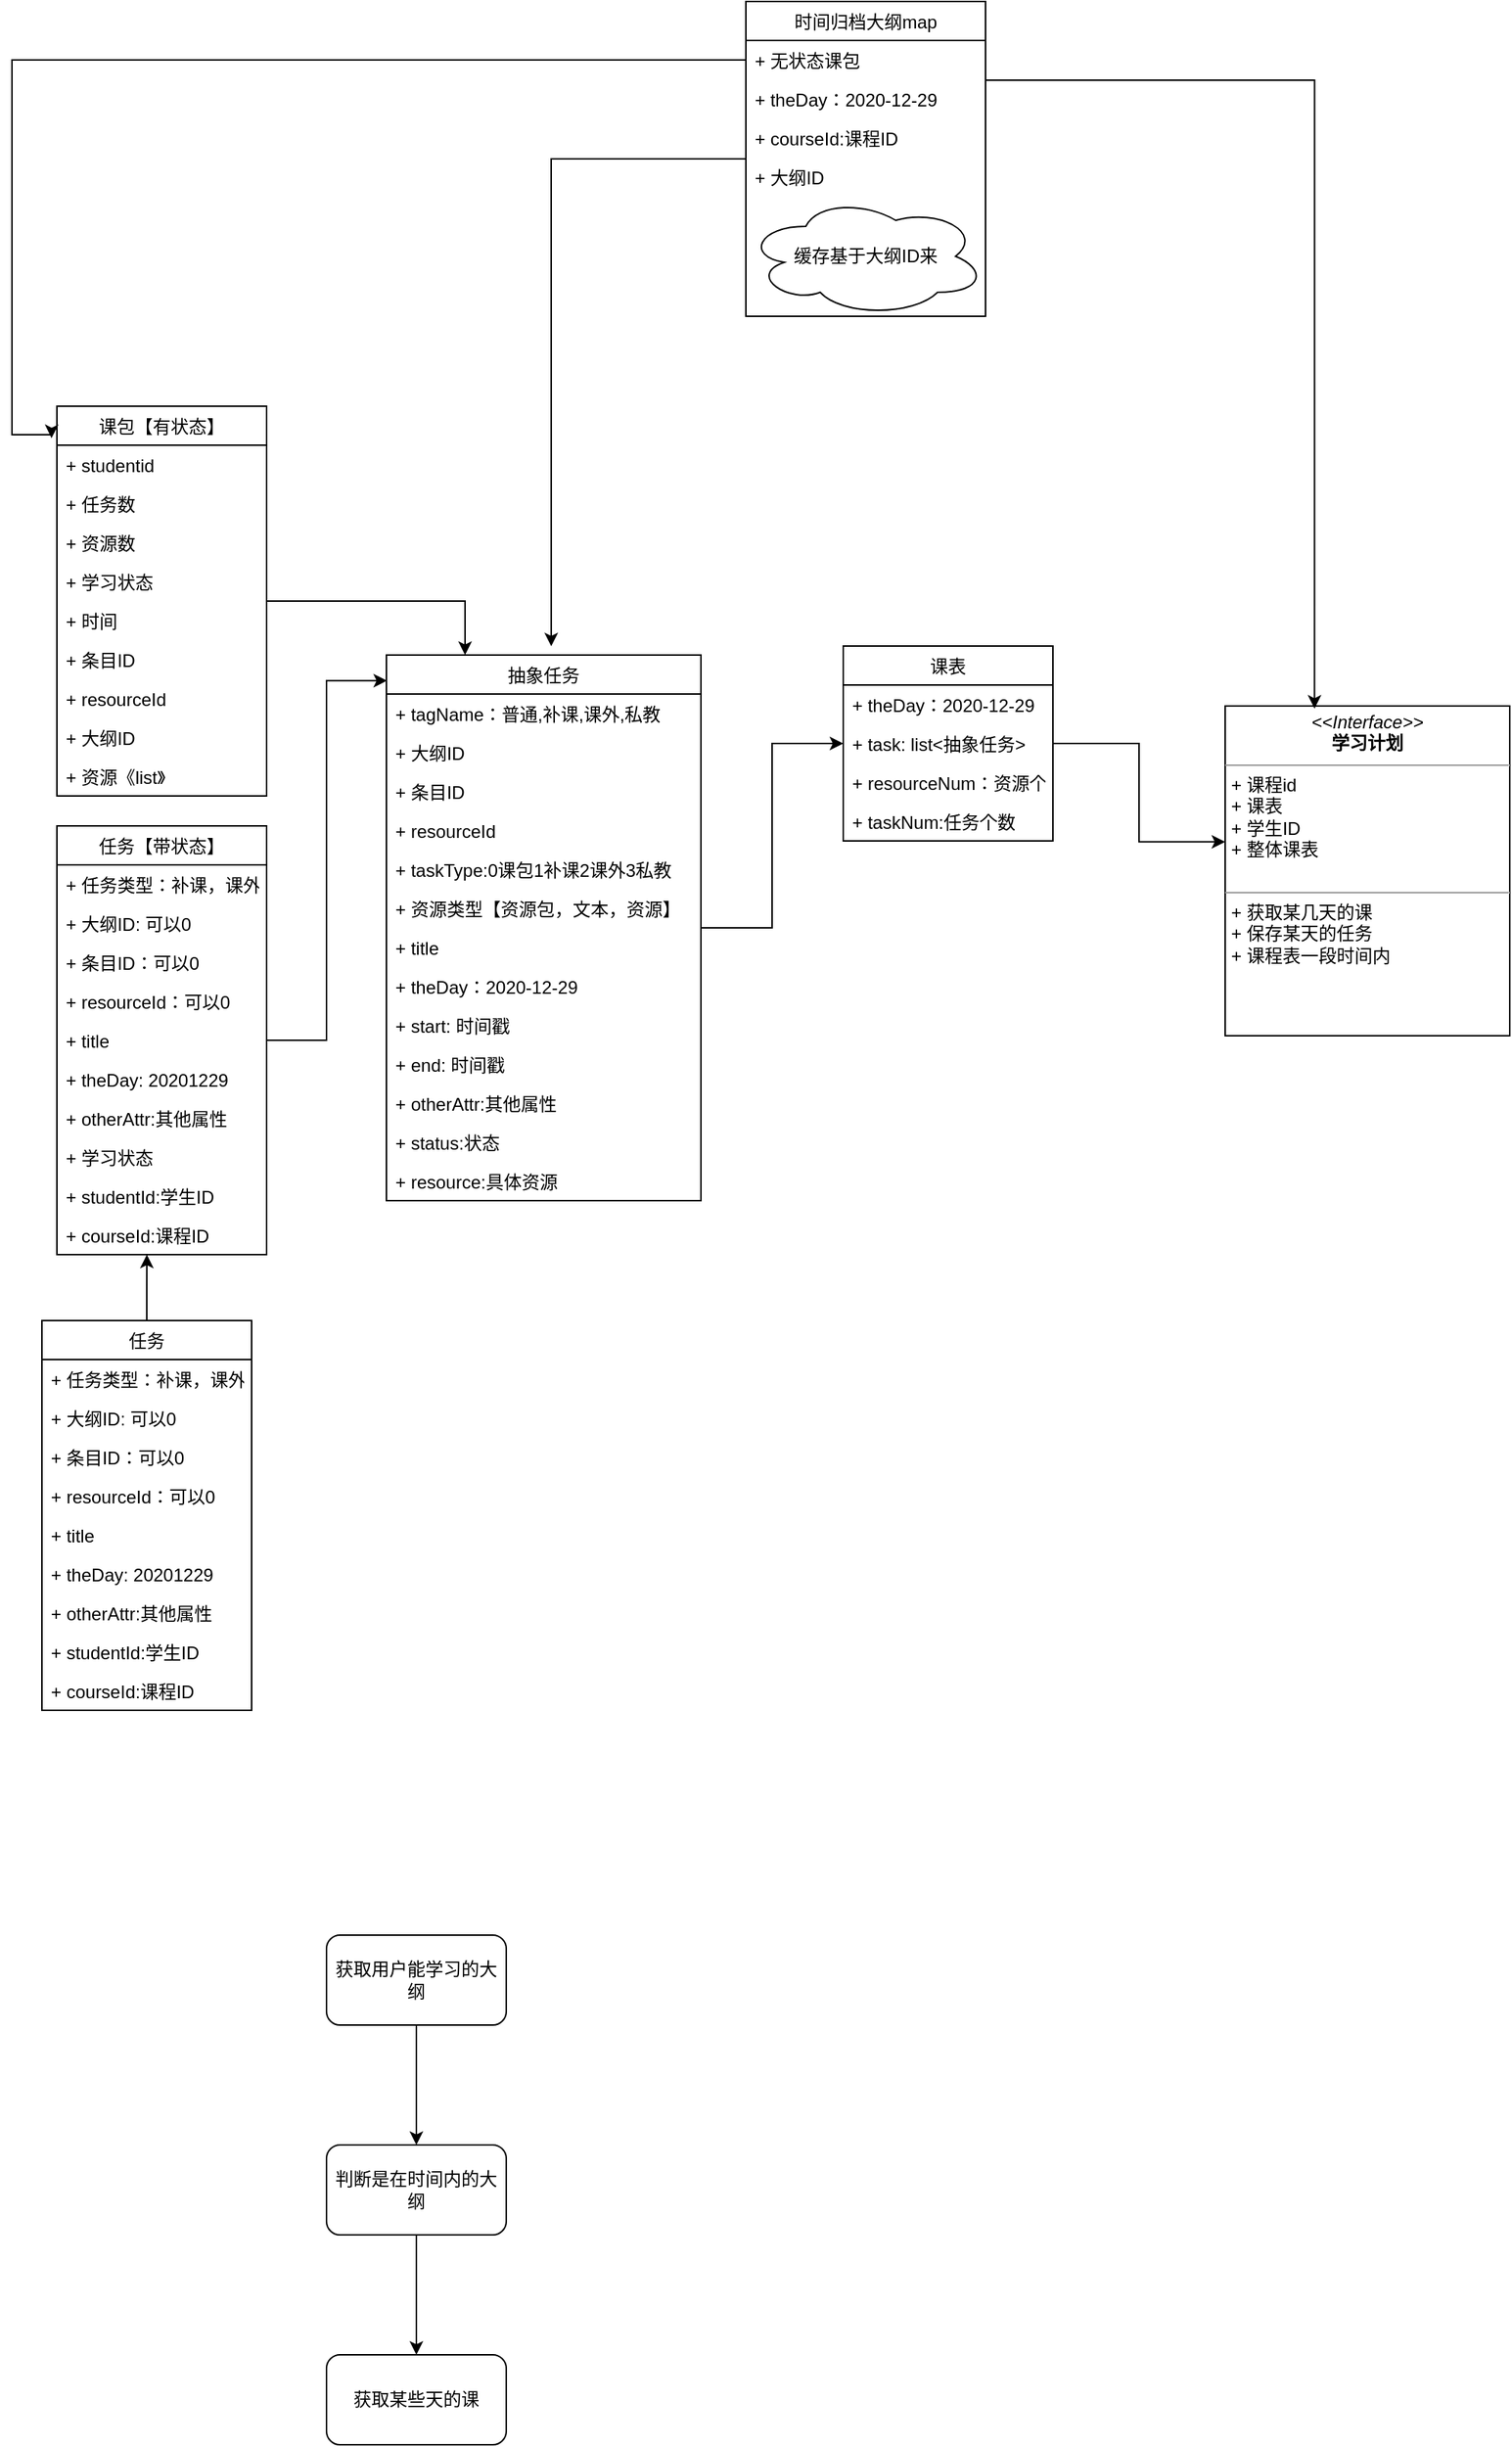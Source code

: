 <mxfile version="14.1.2" type="github">
  <diagram id="xe28xnixo2NTm2ffLTH5" name="Page-1">
    <mxGraphModel dx="2012" dy="635" grid="1" gridSize="10" guides="1" tooltips="1" connect="1" arrows="1" fold="1" page="1" pageScale="1" pageWidth="827" pageHeight="1169" math="0" shadow="0">
      <root>
        <mxCell id="0" />
        <mxCell id="1" parent="0" />
        <mxCell id="jewvl0w6D_q5FNkcWG2r-2" value="&lt;p style=&quot;margin: 0px ; margin-top: 4px ; text-align: center&quot;&gt;&lt;i&gt;&amp;lt;&amp;lt;Interface&amp;gt;&amp;gt;&lt;/i&gt;&lt;br&gt;&lt;b&gt;学习计划&lt;/b&gt;&lt;/p&gt;&lt;hr size=&quot;1&quot;&gt;&lt;p style=&quot;margin: 0px ; margin-left: 4px&quot;&gt;+&amp;nbsp;课程id&lt;/p&gt;&lt;p style=&quot;margin: 0px ; margin-left: 4px&quot;&gt;+&amp;nbsp;课表&lt;br&gt;+&amp;nbsp;学生ID&lt;/p&gt;&lt;p style=&quot;margin: 0px ; margin-left: 4px&quot;&gt;+&amp;nbsp;整体课表&lt;/p&gt;&lt;br&gt;&lt;hr size=&quot;1&quot;&gt;&lt;p style=&quot;margin: 0px ; margin-left: 4px&quot;&gt;+&amp;nbsp;获取某几天的课&lt;br&gt;+&amp;nbsp;保存某天的任务&lt;/p&gt;&lt;p style=&quot;margin: 0px ; margin-left: 4px&quot;&gt;+&amp;nbsp;课程表一段时间内&lt;/p&gt;" style="verticalAlign=top;align=left;overflow=fill;fontSize=12;fontFamily=Helvetica;html=1;" vertex="1" parent="1">
          <mxGeometry x="530" y="690" width="190" height="220" as="geometry" />
        </mxCell>
        <mxCell id="jewvl0w6D_q5FNkcWG2r-3" value="课表" style="swimlane;fontStyle=0;childLayout=stackLayout;horizontal=1;startSize=26;fillColor=none;horizontalStack=0;resizeParent=1;resizeParentMax=0;resizeLast=0;collapsible=1;marginBottom=0;" vertex="1" parent="1">
          <mxGeometry x="275" y="650" width="140" height="130" as="geometry" />
        </mxCell>
        <mxCell id="jewvl0w6D_q5FNkcWG2r-4" value="+ theDay：2020-12-29" style="text;strokeColor=none;fillColor=none;align=left;verticalAlign=top;spacingLeft=4;spacingRight=4;overflow=hidden;rotatable=0;points=[[0,0.5],[1,0.5]];portConstraint=eastwest;" vertex="1" parent="jewvl0w6D_q5FNkcWG2r-3">
          <mxGeometry y="26" width="140" height="26" as="geometry" />
        </mxCell>
        <mxCell id="jewvl0w6D_q5FNkcWG2r-5" value="+ task: list&lt;抽象任务&gt;" style="text;strokeColor=none;fillColor=none;align=left;verticalAlign=top;spacingLeft=4;spacingRight=4;overflow=hidden;rotatable=0;points=[[0,0.5],[1,0.5]];portConstraint=eastwest;" vertex="1" parent="jewvl0w6D_q5FNkcWG2r-3">
          <mxGeometry y="52" width="140" height="26" as="geometry" />
        </mxCell>
        <mxCell id="jewvl0w6D_q5FNkcWG2r-11" value="+ resourceNum：资源个" style="text;strokeColor=none;fillColor=none;align=left;verticalAlign=top;spacingLeft=4;spacingRight=4;overflow=hidden;rotatable=0;points=[[0,0.5],[1,0.5]];portConstraint=eastwest;" vertex="1" parent="jewvl0w6D_q5FNkcWG2r-3">
          <mxGeometry y="78" width="140" height="26" as="geometry" />
        </mxCell>
        <mxCell id="jewvl0w6D_q5FNkcWG2r-6" value="+ taskNum:任务个数" style="text;strokeColor=none;fillColor=none;align=left;verticalAlign=top;spacingLeft=4;spacingRight=4;overflow=hidden;rotatable=0;points=[[0,0.5],[1,0.5]];portConstraint=eastwest;" vertex="1" parent="jewvl0w6D_q5FNkcWG2r-3">
          <mxGeometry y="104" width="140" height="26" as="geometry" />
        </mxCell>
        <mxCell id="jewvl0w6D_q5FNkcWG2r-48" style="edgeStyle=orthogonalEdgeStyle;rounded=0;orthogonalLoop=1;jettySize=auto;html=1;entryX=0.25;entryY=0;entryDx=0;entryDy=0;" edge="1" parent="1" source="jewvl0w6D_q5FNkcWG2r-7" target="jewvl0w6D_q5FNkcWG2r-34">
          <mxGeometry relative="1" as="geometry" />
        </mxCell>
        <mxCell id="jewvl0w6D_q5FNkcWG2r-7" value="课包【有状态】" style="swimlane;fontStyle=0;childLayout=stackLayout;horizontal=1;startSize=26;fillColor=none;horizontalStack=0;resizeParent=1;resizeParentMax=0;resizeLast=0;collapsible=1;marginBottom=0;" vertex="1" parent="1">
          <mxGeometry x="-250" y="490" width="140" height="260" as="geometry" />
        </mxCell>
        <mxCell id="jewvl0w6D_q5FNkcWG2r-8" value="+ studentid" style="text;strokeColor=none;fillColor=none;align=left;verticalAlign=top;spacingLeft=4;spacingRight=4;overflow=hidden;rotatable=0;points=[[0,0.5],[1,0.5]];portConstraint=eastwest;" vertex="1" parent="jewvl0w6D_q5FNkcWG2r-7">
          <mxGeometry y="26" width="140" height="26" as="geometry" />
        </mxCell>
        <mxCell id="jewvl0w6D_q5FNkcWG2r-93" value="+ 任务数" style="text;strokeColor=none;fillColor=none;align=left;verticalAlign=top;spacingLeft=4;spacingRight=4;overflow=hidden;rotatable=0;points=[[0,0.5],[1,0.5]];portConstraint=eastwest;" vertex="1" parent="jewvl0w6D_q5FNkcWG2r-7">
          <mxGeometry y="52" width="140" height="26" as="geometry" />
        </mxCell>
        <mxCell id="jewvl0w6D_q5FNkcWG2r-9" value="+ 资源数" style="text;strokeColor=none;fillColor=none;align=left;verticalAlign=top;spacingLeft=4;spacingRight=4;overflow=hidden;rotatable=0;points=[[0,0.5],[1,0.5]];portConstraint=eastwest;" vertex="1" parent="jewvl0w6D_q5FNkcWG2r-7">
          <mxGeometry y="78" width="140" height="26" as="geometry" />
        </mxCell>
        <mxCell id="jewvl0w6D_q5FNkcWG2r-12" value="+ 学习状态" style="text;strokeColor=none;fillColor=none;align=left;verticalAlign=top;spacingLeft=4;spacingRight=4;overflow=hidden;rotatable=0;points=[[0,0.5],[1,0.5]];portConstraint=eastwest;" vertex="1" parent="jewvl0w6D_q5FNkcWG2r-7">
          <mxGeometry y="104" width="140" height="26" as="geometry" />
        </mxCell>
        <mxCell id="jewvl0w6D_q5FNkcWG2r-13" value="+ 时间" style="text;strokeColor=none;fillColor=none;align=left;verticalAlign=top;spacingLeft=4;spacingRight=4;overflow=hidden;rotatable=0;points=[[0,0.5],[1,0.5]];portConstraint=eastwest;" vertex="1" parent="jewvl0w6D_q5FNkcWG2r-7">
          <mxGeometry y="130" width="140" height="26" as="geometry" />
        </mxCell>
        <mxCell id="jewvl0w6D_q5FNkcWG2r-54" value="+ 条目ID" style="text;strokeColor=none;fillColor=none;align=left;verticalAlign=top;spacingLeft=4;spacingRight=4;overflow=hidden;rotatable=0;points=[[0,0.5],[1,0.5]];portConstraint=eastwest;" vertex="1" parent="jewvl0w6D_q5FNkcWG2r-7">
          <mxGeometry y="156" width="140" height="26" as="geometry" />
        </mxCell>
        <mxCell id="jewvl0w6D_q5FNkcWG2r-55" value="+ resourceId" style="text;strokeColor=none;fillColor=none;align=left;verticalAlign=top;spacingLeft=4;spacingRight=4;overflow=hidden;rotatable=0;points=[[0,0.5],[1,0.5]];portConstraint=eastwest;" vertex="1" parent="jewvl0w6D_q5FNkcWG2r-7">
          <mxGeometry y="182" width="140" height="26" as="geometry" />
        </mxCell>
        <mxCell id="jewvl0w6D_q5FNkcWG2r-53" value="+ 大纲ID" style="text;strokeColor=none;fillColor=none;align=left;verticalAlign=top;spacingLeft=4;spacingRight=4;overflow=hidden;rotatable=0;points=[[0,0.5],[1,0.5]];portConstraint=eastwest;" vertex="1" parent="jewvl0w6D_q5FNkcWG2r-7">
          <mxGeometry y="208" width="140" height="26" as="geometry" />
        </mxCell>
        <mxCell id="jewvl0w6D_q5FNkcWG2r-10" value="+ 资源《list》" style="text;strokeColor=none;fillColor=none;align=left;verticalAlign=top;spacingLeft=4;spacingRight=4;overflow=hidden;rotatable=0;points=[[0,0.5],[1,0.5]];portConstraint=eastwest;" vertex="1" parent="jewvl0w6D_q5FNkcWG2r-7">
          <mxGeometry y="234" width="140" height="26" as="geometry" />
        </mxCell>
        <mxCell id="jewvl0w6D_q5FNkcWG2r-47" style="edgeStyle=orthogonalEdgeStyle;rounded=0;orthogonalLoop=1;jettySize=auto;html=1;entryX=0.002;entryY=0.047;entryDx=0;entryDy=0;entryPerimeter=0;" edge="1" parent="1" source="jewvl0w6D_q5FNkcWG2r-77" target="jewvl0w6D_q5FNkcWG2r-34">
          <mxGeometry relative="1" as="geometry" />
        </mxCell>
        <mxCell id="jewvl0w6D_q5FNkcWG2r-87" style="edgeStyle=orthogonalEdgeStyle;rounded=0;orthogonalLoop=1;jettySize=auto;html=1;entryX=0.429;entryY=1;entryDx=0;entryDy=0;entryPerimeter=0;" edge="1" parent="1" source="jewvl0w6D_q5FNkcWG2r-17" target="jewvl0w6D_q5FNkcWG2r-86">
          <mxGeometry relative="1" as="geometry" />
        </mxCell>
        <mxCell id="jewvl0w6D_q5FNkcWG2r-17" value="任务" style="swimlane;fontStyle=0;childLayout=stackLayout;horizontal=1;startSize=26;fillColor=none;horizontalStack=0;resizeParent=1;resizeParentMax=0;resizeLast=0;collapsible=1;marginBottom=0;" vertex="1" parent="1">
          <mxGeometry x="-260" y="1100" width="140" height="260" as="geometry" />
        </mxCell>
        <mxCell id="jewvl0w6D_q5FNkcWG2r-18" value="+ 任务类型：补课，课外" style="text;strokeColor=none;fillColor=none;align=left;verticalAlign=top;spacingLeft=4;spacingRight=4;overflow=hidden;rotatable=0;points=[[0,0.5],[1,0.5]];portConstraint=eastwest;" vertex="1" parent="jewvl0w6D_q5FNkcWG2r-17">
          <mxGeometry y="26" width="140" height="26" as="geometry" />
        </mxCell>
        <mxCell id="jewvl0w6D_q5FNkcWG2r-49" value="+ 大纲ID: 可以0" style="text;strokeColor=none;fillColor=none;align=left;verticalAlign=top;spacingLeft=4;spacingRight=4;overflow=hidden;rotatable=0;points=[[0,0.5],[1,0.5]];portConstraint=eastwest;" vertex="1" parent="jewvl0w6D_q5FNkcWG2r-17">
          <mxGeometry y="52" width="140" height="26" as="geometry" />
        </mxCell>
        <mxCell id="jewvl0w6D_q5FNkcWG2r-50" value="+ 条目ID：可以0" style="text;strokeColor=none;fillColor=none;align=left;verticalAlign=top;spacingLeft=4;spacingRight=4;overflow=hidden;rotatable=0;points=[[0,0.5],[1,0.5]];portConstraint=eastwest;" vertex="1" parent="jewvl0w6D_q5FNkcWG2r-17">
          <mxGeometry y="78" width="140" height="26" as="geometry" />
        </mxCell>
        <mxCell id="jewvl0w6D_q5FNkcWG2r-19" value="+ resourceId：可以0" style="text;strokeColor=none;fillColor=none;align=left;verticalAlign=top;spacingLeft=4;spacingRight=4;overflow=hidden;rotatable=0;points=[[0,0.5],[1,0.5]];portConstraint=eastwest;" vertex="1" parent="jewvl0w6D_q5FNkcWG2r-17">
          <mxGeometry y="104" width="140" height="26" as="geometry" />
        </mxCell>
        <mxCell id="jewvl0w6D_q5FNkcWG2r-20" value="+ title" style="text;strokeColor=none;fillColor=none;align=left;verticalAlign=top;spacingLeft=4;spacingRight=4;overflow=hidden;rotatable=0;points=[[0,0.5],[1,0.5]];portConstraint=eastwest;" vertex="1" parent="jewvl0w6D_q5FNkcWG2r-17">
          <mxGeometry y="130" width="140" height="26" as="geometry" />
        </mxCell>
        <mxCell id="jewvl0w6D_q5FNkcWG2r-27" value="+ theDay: 20201229" style="text;strokeColor=none;fillColor=none;align=left;verticalAlign=top;spacingLeft=4;spacingRight=4;overflow=hidden;rotatable=0;points=[[0,0.5],[1,0.5]];portConstraint=eastwest;" vertex="1" parent="jewvl0w6D_q5FNkcWG2r-17">
          <mxGeometry y="156" width="140" height="26" as="geometry" />
        </mxCell>
        <mxCell id="jewvl0w6D_q5FNkcWG2r-28" value="+ otherAttr:其他属性" style="text;strokeColor=none;fillColor=none;align=left;verticalAlign=top;spacingLeft=4;spacingRight=4;overflow=hidden;rotatable=0;points=[[0,0.5],[1,0.5]];portConstraint=eastwest;" vertex="1" parent="jewvl0w6D_q5FNkcWG2r-17">
          <mxGeometry y="182" width="140" height="26" as="geometry" />
        </mxCell>
        <mxCell id="jewvl0w6D_q5FNkcWG2r-21" value="+ studentId:学生ID" style="text;strokeColor=none;fillColor=none;align=left;verticalAlign=top;spacingLeft=4;spacingRight=4;overflow=hidden;rotatable=0;points=[[0,0.5],[1,0.5]];portConstraint=eastwest;" vertex="1" parent="jewvl0w6D_q5FNkcWG2r-17">
          <mxGeometry y="208" width="140" height="26" as="geometry" />
        </mxCell>
        <mxCell id="jewvl0w6D_q5FNkcWG2r-29" value="+ courseId:课程ID" style="text;strokeColor=none;fillColor=none;align=left;verticalAlign=top;spacingLeft=4;spacingRight=4;overflow=hidden;rotatable=0;points=[[0,0.5],[1,0.5]];portConstraint=eastwest;" vertex="1" parent="jewvl0w6D_q5FNkcWG2r-17">
          <mxGeometry y="234" width="140" height="26" as="geometry" />
        </mxCell>
        <mxCell id="jewvl0w6D_q5FNkcWG2r-59" style="edgeStyle=orthogonalEdgeStyle;rounded=0;orthogonalLoop=1;jettySize=auto;html=1;exitX=1;exitY=0.25;exitDx=0;exitDy=0;entryX=0.314;entryY=0.008;entryDx=0;entryDy=0;entryPerimeter=0;" edge="1" parent="1" source="jewvl0w6D_q5FNkcWG2r-22" target="jewvl0w6D_q5FNkcWG2r-2">
          <mxGeometry relative="1" as="geometry" />
        </mxCell>
        <mxCell id="jewvl0w6D_q5FNkcWG2r-99" style="edgeStyle=orthogonalEdgeStyle;rounded=0;orthogonalLoop=1;jettySize=auto;html=1;entryX=0.524;entryY=-0.016;entryDx=0;entryDy=0;entryPerimeter=0;" edge="1" parent="1" source="jewvl0w6D_q5FNkcWG2r-22" target="jewvl0w6D_q5FNkcWG2r-34">
          <mxGeometry relative="1" as="geometry" />
        </mxCell>
        <mxCell id="jewvl0w6D_q5FNkcWG2r-22" value="时间归档大纲map" style="swimlane;fontStyle=0;childLayout=stackLayout;horizontal=1;startSize=26;fillColor=none;horizontalStack=0;resizeParent=1;resizeParentMax=0;resizeLast=0;collapsible=1;marginBottom=0;" vertex="1" parent="1">
          <mxGeometry x="210" y="220" width="160" height="210" as="geometry" />
        </mxCell>
        <mxCell id="jewvl0w6D_q5FNkcWG2r-61" value="+ 无状态课包" style="text;strokeColor=none;fillColor=none;align=left;verticalAlign=top;spacingLeft=4;spacingRight=4;overflow=hidden;rotatable=0;points=[[0,0.5],[1,0.5]];portConstraint=eastwest;" vertex="1" parent="jewvl0w6D_q5FNkcWG2r-22">
          <mxGeometry y="26" width="160" height="26" as="geometry" />
        </mxCell>
        <mxCell id="jewvl0w6D_q5FNkcWG2r-62" value="+ theDay：2020-12-29" style="text;strokeColor=none;fillColor=none;align=left;verticalAlign=top;spacingLeft=4;spacingRight=4;overflow=hidden;rotatable=0;points=[[0,0.5],[1,0.5]];portConstraint=eastwest;" vertex="1" parent="jewvl0w6D_q5FNkcWG2r-22">
          <mxGeometry y="52" width="160" height="26" as="geometry" />
        </mxCell>
        <mxCell id="jewvl0w6D_q5FNkcWG2r-45" value="+ courseId:课程ID" style="text;strokeColor=none;fillColor=none;align=left;verticalAlign=top;spacingLeft=4;spacingRight=4;overflow=hidden;rotatable=0;points=[[0,0.5],[1,0.5]];portConstraint=eastwest;" vertex="1" parent="jewvl0w6D_q5FNkcWG2r-22">
          <mxGeometry y="78" width="160" height="26" as="geometry" />
        </mxCell>
        <mxCell id="jewvl0w6D_q5FNkcWG2r-40" value="+ 大纲ID" style="text;strokeColor=none;fillColor=none;align=left;verticalAlign=top;spacingLeft=4;spacingRight=4;overflow=hidden;rotatable=0;points=[[0,0.5],[1,0.5]];portConstraint=eastwest;" vertex="1" parent="jewvl0w6D_q5FNkcWG2r-22">
          <mxGeometry y="104" width="160" height="26" as="geometry" />
        </mxCell>
        <mxCell id="jewvl0w6D_q5FNkcWG2r-76" value="缓存基于大纲ID来" style="ellipse;shape=cloud;whiteSpace=wrap;html=1;" vertex="1" parent="jewvl0w6D_q5FNkcWG2r-22">
          <mxGeometry y="130" width="160" height="80" as="geometry" />
        </mxCell>
        <mxCell id="jewvl0w6D_q5FNkcWG2r-56" style="edgeStyle=orthogonalEdgeStyle;rounded=0;orthogonalLoop=1;jettySize=auto;html=1;entryX=0;entryY=0.5;entryDx=0;entryDy=0;" edge="1" parent="1" source="jewvl0w6D_q5FNkcWG2r-34" target="jewvl0w6D_q5FNkcWG2r-5">
          <mxGeometry relative="1" as="geometry" />
        </mxCell>
        <mxCell id="jewvl0w6D_q5FNkcWG2r-34" value="抽象任务" style="swimlane;fontStyle=0;childLayout=stackLayout;horizontal=1;startSize=26;fillColor=none;horizontalStack=0;resizeParent=1;resizeParentMax=0;resizeLast=0;collapsible=1;marginBottom=0;" vertex="1" parent="1">
          <mxGeometry x="-30" y="656" width="210" height="364" as="geometry" />
        </mxCell>
        <mxCell id="jewvl0w6D_q5FNkcWG2r-24" value="+ tagName：普通,补课,课外,私教" style="text;strokeColor=none;fillColor=none;align=left;verticalAlign=top;spacingLeft=4;spacingRight=4;overflow=hidden;rotatable=0;points=[[0,0.5],[1,0.5]];portConstraint=eastwest;" vertex="1" parent="jewvl0w6D_q5FNkcWG2r-34">
          <mxGeometry y="26" width="210" height="26" as="geometry" />
        </mxCell>
        <mxCell id="jewvl0w6D_q5FNkcWG2r-36" value="+ 大纲ID" style="text;strokeColor=none;fillColor=none;align=left;verticalAlign=top;spacingLeft=4;spacingRight=4;overflow=hidden;rotatable=0;points=[[0,0.5],[1,0.5]];portConstraint=eastwest;" vertex="1" parent="jewvl0w6D_q5FNkcWG2r-34">
          <mxGeometry y="52" width="210" height="26" as="geometry" />
        </mxCell>
        <mxCell id="jewvl0w6D_q5FNkcWG2r-43" value="+ 条目ID" style="text;strokeColor=none;fillColor=none;align=left;verticalAlign=top;spacingLeft=4;spacingRight=4;overflow=hidden;rotatable=0;points=[[0,0.5],[1,0.5]];portConstraint=eastwest;" vertex="1" parent="jewvl0w6D_q5FNkcWG2r-34">
          <mxGeometry y="78" width="210" height="26" as="geometry" />
        </mxCell>
        <mxCell id="jewvl0w6D_q5FNkcWG2r-42" value="+ resourceId" style="text;strokeColor=none;fillColor=none;align=left;verticalAlign=top;spacingLeft=4;spacingRight=4;overflow=hidden;rotatable=0;points=[[0,0.5],[1,0.5]];portConstraint=eastwest;" vertex="1" parent="jewvl0w6D_q5FNkcWG2r-34">
          <mxGeometry y="104" width="210" height="26" as="geometry" />
        </mxCell>
        <mxCell id="jewvl0w6D_q5FNkcWG2r-52" value="+ taskType:0课包1补课2课外3私教" style="text;strokeColor=none;fillColor=none;align=left;verticalAlign=top;spacingLeft=4;spacingRight=4;overflow=hidden;rotatable=0;points=[[0,0.5],[1,0.5]];portConstraint=eastwest;" vertex="1" parent="jewvl0w6D_q5FNkcWG2r-34">
          <mxGeometry y="130" width="210" height="26" as="geometry" />
        </mxCell>
        <mxCell id="jewvl0w6D_q5FNkcWG2r-51" value="+ 资源类型【资源包，文本，资源】" style="text;strokeColor=none;fillColor=none;align=left;verticalAlign=top;spacingLeft=4;spacingRight=4;overflow=hidden;rotatable=0;points=[[0,0.5],[1,0.5]];portConstraint=eastwest;" vertex="1" parent="jewvl0w6D_q5FNkcWG2r-34">
          <mxGeometry y="156" width="210" height="26" as="geometry" />
        </mxCell>
        <mxCell id="jewvl0w6D_q5FNkcWG2r-37" value="+ title" style="text;strokeColor=none;fillColor=none;align=left;verticalAlign=top;spacingLeft=4;spacingRight=4;overflow=hidden;rotatable=0;points=[[0,0.5],[1,0.5]];portConstraint=eastwest;" vertex="1" parent="jewvl0w6D_q5FNkcWG2r-34">
          <mxGeometry y="182" width="210" height="26" as="geometry" />
        </mxCell>
        <mxCell id="jewvl0w6D_q5FNkcWG2r-57" value="+ theDay：2020-12-29" style="text;strokeColor=none;fillColor=none;align=left;verticalAlign=top;spacingLeft=4;spacingRight=4;overflow=hidden;rotatable=0;points=[[0,0.5],[1,0.5]];portConstraint=eastwest;" vertex="1" parent="jewvl0w6D_q5FNkcWG2r-34">
          <mxGeometry y="208" width="210" height="26" as="geometry" />
        </mxCell>
        <mxCell id="jewvl0w6D_q5FNkcWG2r-38" value="+ start: 时间戳" style="text;strokeColor=none;fillColor=none;align=left;verticalAlign=top;spacingLeft=4;spacingRight=4;overflow=hidden;rotatable=0;points=[[0,0.5],[1,0.5]];portConstraint=eastwest;" vertex="1" parent="jewvl0w6D_q5FNkcWG2r-34">
          <mxGeometry y="234" width="210" height="26" as="geometry" />
        </mxCell>
        <mxCell id="jewvl0w6D_q5FNkcWG2r-44" value="+ end: 时间戳" style="text;strokeColor=none;fillColor=none;align=left;verticalAlign=top;spacingLeft=4;spacingRight=4;overflow=hidden;rotatable=0;points=[[0,0.5],[1,0.5]];portConstraint=eastwest;" vertex="1" parent="jewvl0w6D_q5FNkcWG2r-34">
          <mxGeometry y="260" width="210" height="26" as="geometry" />
        </mxCell>
        <mxCell id="jewvl0w6D_q5FNkcWG2r-39" value="+ otherAttr:其他属性" style="text;strokeColor=none;fillColor=none;align=left;verticalAlign=top;spacingLeft=4;spacingRight=4;overflow=hidden;rotatable=0;points=[[0,0.5],[1,0.5]];portConstraint=eastwest;" vertex="1" parent="jewvl0w6D_q5FNkcWG2r-34">
          <mxGeometry y="286" width="210" height="26" as="geometry" />
        </mxCell>
        <mxCell id="jewvl0w6D_q5FNkcWG2r-46" value="+ status:状态" style="text;strokeColor=none;fillColor=none;align=left;verticalAlign=top;spacingLeft=4;spacingRight=4;overflow=hidden;rotatable=0;points=[[0,0.5],[1,0.5]];portConstraint=eastwest;" vertex="1" parent="jewvl0w6D_q5FNkcWG2r-34">
          <mxGeometry y="312" width="210" height="26" as="geometry" />
        </mxCell>
        <mxCell id="jewvl0w6D_q5FNkcWG2r-41" value="+ resource:具体资源" style="text;strokeColor=none;fillColor=none;align=left;verticalAlign=top;spacingLeft=4;spacingRight=4;overflow=hidden;rotatable=0;points=[[0,0.5],[1,0.5]];portConstraint=eastwest;" vertex="1" parent="jewvl0w6D_q5FNkcWG2r-34">
          <mxGeometry y="338" width="210" height="26" as="geometry" />
        </mxCell>
        <mxCell id="jewvl0w6D_q5FNkcWG2r-73" style="edgeStyle=orthogonalEdgeStyle;rounded=0;orthogonalLoop=1;jettySize=auto;html=1;entryX=0;entryY=0.412;entryDx=0;entryDy=0;entryPerimeter=0;" edge="1" parent="1" source="jewvl0w6D_q5FNkcWG2r-5" target="jewvl0w6D_q5FNkcWG2r-2">
          <mxGeometry relative="1" as="geometry" />
        </mxCell>
        <mxCell id="jewvl0w6D_q5FNkcWG2r-77" value="任务【带状态】" style="swimlane;fontStyle=0;childLayout=stackLayout;horizontal=1;startSize=26;fillColor=none;horizontalStack=0;resizeParent=1;resizeParentMax=0;resizeLast=0;collapsible=1;marginBottom=0;" vertex="1" parent="1">
          <mxGeometry x="-250" y="770" width="140" height="286" as="geometry" />
        </mxCell>
        <mxCell id="jewvl0w6D_q5FNkcWG2r-78" value="+ 任务类型：补课，课外" style="text;strokeColor=none;fillColor=none;align=left;verticalAlign=top;spacingLeft=4;spacingRight=4;overflow=hidden;rotatable=0;points=[[0,0.5],[1,0.5]];portConstraint=eastwest;" vertex="1" parent="jewvl0w6D_q5FNkcWG2r-77">
          <mxGeometry y="26" width="140" height="26" as="geometry" />
        </mxCell>
        <mxCell id="jewvl0w6D_q5FNkcWG2r-79" value="+ 大纲ID: 可以0" style="text;strokeColor=none;fillColor=none;align=left;verticalAlign=top;spacingLeft=4;spacingRight=4;overflow=hidden;rotatable=0;points=[[0,0.5],[1,0.5]];portConstraint=eastwest;" vertex="1" parent="jewvl0w6D_q5FNkcWG2r-77">
          <mxGeometry y="52" width="140" height="26" as="geometry" />
        </mxCell>
        <mxCell id="jewvl0w6D_q5FNkcWG2r-80" value="+ 条目ID：可以0" style="text;strokeColor=none;fillColor=none;align=left;verticalAlign=top;spacingLeft=4;spacingRight=4;overflow=hidden;rotatable=0;points=[[0,0.5],[1,0.5]];portConstraint=eastwest;" vertex="1" parent="jewvl0w6D_q5FNkcWG2r-77">
          <mxGeometry y="78" width="140" height="26" as="geometry" />
        </mxCell>
        <mxCell id="jewvl0w6D_q5FNkcWG2r-81" value="+ resourceId：可以0" style="text;strokeColor=none;fillColor=none;align=left;verticalAlign=top;spacingLeft=4;spacingRight=4;overflow=hidden;rotatable=0;points=[[0,0.5],[1,0.5]];portConstraint=eastwest;" vertex="1" parent="jewvl0w6D_q5FNkcWG2r-77">
          <mxGeometry y="104" width="140" height="26" as="geometry" />
        </mxCell>
        <mxCell id="jewvl0w6D_q5FNkcWG2r-82" value="+ title" style="text;strokeColor=none;fillColor=none;align=left;verticalAlign=top;spacingLeft=4;spacingRight=4;overflow=hidden;rotatable=0;points=[[0,0.5],[1,0.5]];portConstraint=eastwest;" vertex="1" parent="jewvl0w6D_q5FNkcWG2r-77">
          <mxGeometry y="130" width="140" height="26" as="geometry" />
        </mxCell>
        <mxCell id="jewvl0w6D_q5FNkcWG2r-83" value="+ theDay: 20201229" style="text;strokeColor=none;fillColor=none;align=left;verticalAlign=top;spacingLeft=4;spacingRight=4;overflow=hidden;rotatable=0;points=[[0,0.5],[1,0.5]];portConstraint=eastwest;" vertex="1" parent="jewvl0w6D_q5FNkcWG2r-77">
          <mxGeometry y="156" width="140" height="26" as="geometry" />
        </mxCell>
        <mxCell id="jewvl0w6D_q5FNkcWG2r-84" value="+ otherAttr:其他属性" style="text;strokeColor=none;fillColor=none;align=left;verticalAlign=top;spacingLeft=4;spacingRight=4;overflow=hidden;rotatable=0;points=[[0,0.5],[1,0.5]];portConstraint=eastwest;" vertex="1" parent="jewvl0w6D_q5FNkcWG2r-77">
          <mxGeometry y="182" width="140" height="26" as="geometry" />
        </mxCell>
        <mxCell id="jewvl0w6D_q5FNkcWG2r-88" value="+ 学习状态" style="text;strokeColor=none;fillColor=none;align=left;verticalAlign=top;spacingLeft=4;spacingRight=4;overflow=hidden;rotatable=0;points=[[0,0.5],[1,0.5]];portConstraint=eastwest;" vertex="1" parent="jewvl0w6D_q5FNkcWG2r-77">
          <mxGeometry y="208" width="140" height="26" as="geometry" />
        </mxCell>
        <mxCell id="jewvl0w6D_q5FNkcWG2r-85" value="+ studentId:学生ID" style="text;strokeColor=none;fillColor=none;align=left;verticalAlign=top;spacingLeft=4;spacingRight=4;overflow=hidden;rotatable=0;points=[[0,0.5],[1,0.5]];portConstraint=eastwest;" vertex="1" parent="jewvl0w6D_q5FNkcWG2r-77">
          <mxGeometry y="234" width="140" height="26" as="geometry" />
        </mxCell>
        <mxCell id="jewvl0w6D_q5FNkcWG2r-86" value="+ courseId:课程ID" style="text;strokeColor=none;fillColor=none;align=left;verticalAlign=top;spacingLeft=4;spacingRight=4;overflow=hidden;rotatable=0;points=[[0,0.5],[1,0.5]];portConstraint=eastwest;" vertex="1" parent="jewvl0w6D_q5FNkcWG2r-77">
          <mxGeometry y="260" width="140" height="26" as="geometry" />
        </mxCell>
        <mxCell id="jewvl0w6D_q5FNkcWG2r-92" style="edgeStyle=orthogonalEdgeStyle;rounded=0;orthogonalLoop=1;jettySize=auto;html=1;entryX=-0.026;entryY=0.082;entryDx=0;entryDy=0;entryPerimeter=0;" edge="1" parent="1" source="jewvl0w6D_q5FNkcWG2r-61" target="jewvl0w6D_q5FNkcWG2r-7">
          <mxGeometry relative="1" as="geometry">
            <Array as="points">
              <mxPoint x="-280" y="259" />
              <mxPoint x="-280" y="509" />
            </Array>
          </mxGeometry>
        </mxCell>
        <mxCell id="jewvl0w6D_q5FNkcWG2r-96" value="" style="edgeStyle=orthogonalEdgeStyle;rounded=0;orthogonalLoop=1;jettySize=auto;html=1;" edge="1" parent="1" source="jewvl0w6D_q5FNkcWG2r-94" target="jewvl0w6D_q5FNkcWG2r-95">
          <mxGeometry relative="1" as="geometry" />
        </mxCell>
        <mxCell id="jewvl0w6D_q5FNkcWG2r-94" value="获取用户能学习的大纲" style="rounded=1;whiteSpace=wrap;html=1;" vertex="1" parent="1">
          <mxGeometry x="-70" y="1510" width="120" height="60" as="geometry" />
        </mxCell>
        <mxCell id="jewvl0w6D_q5FNkcWG2r-98" value="" style="edgeStyle=orthogonalEdgeStyle;rounded=0;orthogonalLoop=1;jettySize=auto;html=1;" edge="1" parent="1" source="jewvl0w6D_q5FNkcWG2r-95" target="jewvl0w6D_q5FNkcWG2r-97">
          <mxGeometry relative="1" as="geometry" />
        </mxCell>
        <mxCell id="jewvl0w6D_q5FNkcWG2r-95" value="判断是在时间内的大纲" style="rounded=1;whiteSpace=wrap;html=1;" vertex="1" parent="1">
          <mxGeometry x="-70" y="1650" width="120" height="60" as="geometry" />
        </mxCell>
        <mxCell id="jewvl0w6D_q5FNkcWG2r-97" value="获取某些天的课" style="rounded=1;whiteSpace=wrap;html=1;" vertex="1" parent="1">
          <mxGeometry x="-70" y="1790" width="120" height="60" as="geometry" />
        </mxCell>
      </root>
    </mxGraphModel>
  </diagram>
</mxfile>
